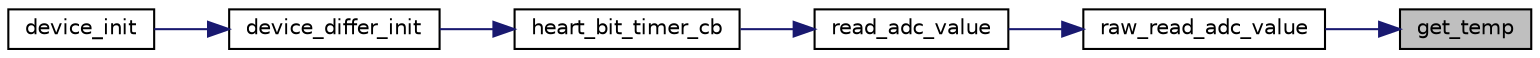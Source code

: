 digraph "get_temp"
{
 // LATEX_PDF_SIZE
  edge [fontname="Helvetica",fontsize="10",labelfontname="Helvetica",labelfontsize="10"];
  node [fontname="Helvetica",fontsize="10",shape=record];
  rankdir="RL";
  Node1 [label="get_temp",height=0.2,width=0.4,color="black", fillcolor="grey75", style="filled", fontcolor="black",tooltip="converts the resistance value to temperature according to the Chinese table"];
  Node1 -> Node2 [dir="back",color="midnightblue",fontsize="10",style="solid"];
  Node2 [label="raw_read_adc_value",height=0.2,width=0.4,color="black", fillcolor="white", style="filled",URL="$device_8c.html#af39d1ebd65f0adc820bd6ded9aae5a98",tooltip=" "];
  Node2 -> Node3 [dir="back",color="midnightblue",fontsize="10",style="solid"];
  Node3 [label="read_adc_value",height=0.2,width=0.4,color="black", fillcolor="white", style="filled",URL="$device_8c.html#ab6d19f0c6cf8befff2935f3434cc810a",tooltip=" "];
  Node3 -> Node4 [dir="back",color="midnightblue",fontsize="10",style="solid"];
  Node4 [label="heart_bit_timer_cb",height=0.2,width=0.4,color="black", fillcolor="white", style="filled",URL="$device_8c.html#aa6212240c25ce6a1f019122c7e2c69fe",tooltip=" "];
  Node4 -> Node5 [dir="back",color="midnightblue",fontsize="10",style="solid"];
  Node5 [label="device_differ_init",height=0.2,width=0.4,color="black", fillcolor="white", style="filled",URL="$device_8c.html#a75875fe7a216fe6f8c9b710d135f2fd9",tooltip=" "];
  Node5 -> Node6 [dir="back",color="midnightblue",fontsize="10",style="solid"];
  Node6 [label="device_init",height=0.2,width=0.4,color="black", fillcolor="white", style="filled",URL="$device_8h.html#a94aed4ea5ddbc93af18fff358e42f57f",tooltip=" "];
}
